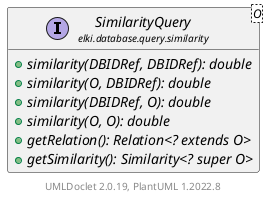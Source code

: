 @startuml
    remove .*\.(Instance|Par|Parameterizer|Factory)$
    set namespaceSeparator none
    hide empty fields
    hide empty methods

    interface "<size:14>SimilarityQuery\n<size:10>elki.database.query.similarity" as elki.database.query.similarity.SimilarityQuery<O> [[SimilarityQuery.html]] {
        {abstract} +similarity(DBIDRef, DBIDRef): double
        {abstract} +similarity(O, DBIDRef): double
        {abstract} +similarity(DBIDRef, O): double
        {abstract} +similarity(O, O): double
        {abstract} +getRelation(): Relation<? extends O>
        {abstract} +getSimilarity(): Similarity<? super O>
    }

    center footer UMLDoclet 2.0.19, PlantUML 1.2022.8
@enduml
